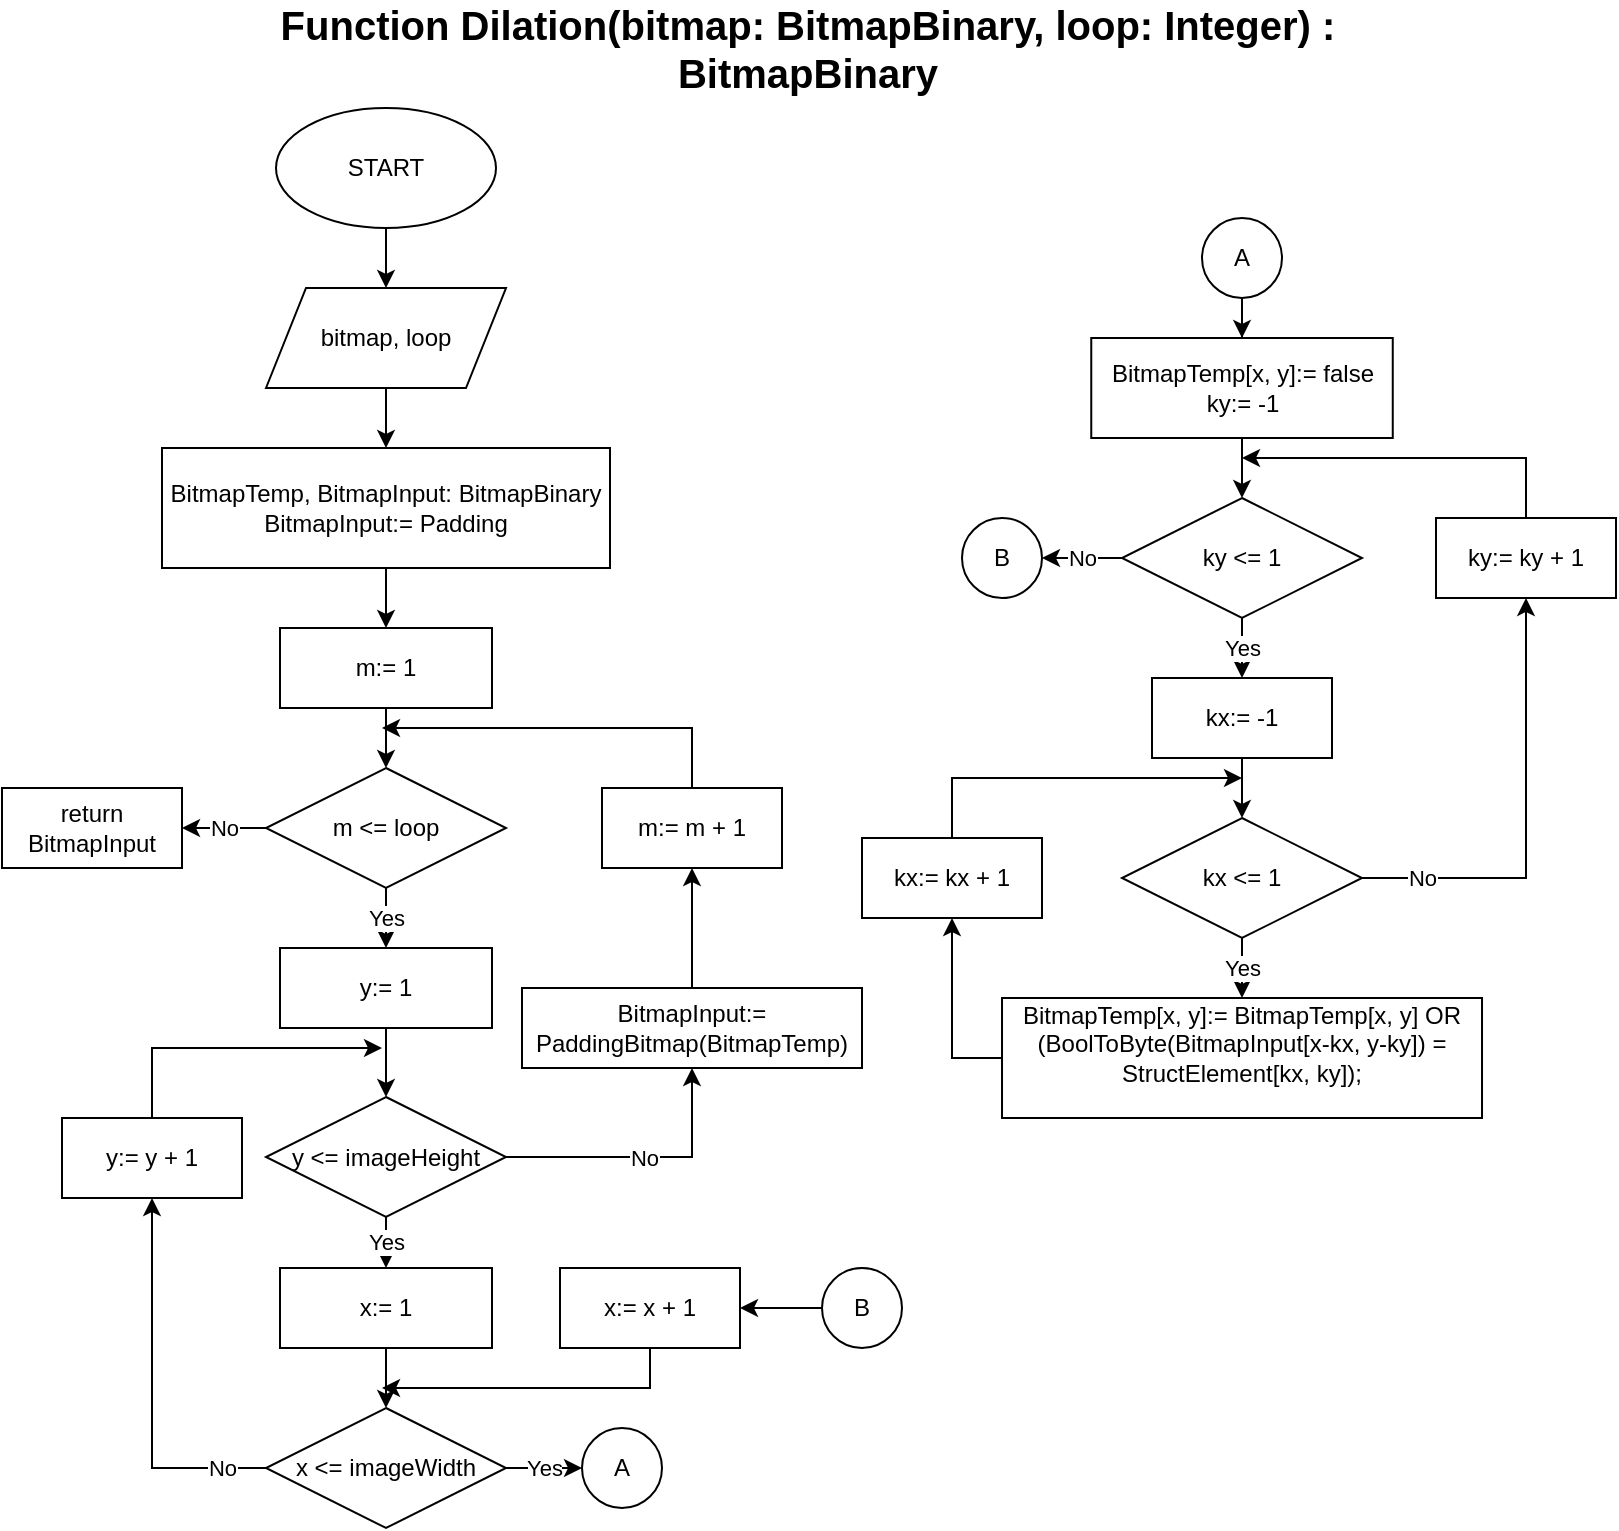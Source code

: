 <mxfile version="13.9.9" type="device"><diagram id="61ANeh-zxSnTas1GT8mI" name="Page-1"><mxGraphModel dx="1117" dy="710" grid="1" gridSize="10" guides="1" tooltips="1" connect="1" arrows="1" fold="1" page="1" pageScale="1" pageWidth="827" pageHeight="1169" math="0" shadow="0"><root><mxCell id="0"/><mxCell id="1" parent="0"/><mxCell id="askkTUw5DrgHJnmGmqhX-2" value="&lt;font style=&quot;font-size: 20px&quot;&gt;&lt;b&gt;Function Dilation(bitmap: BitmapBinary, loop: Integer) : BitmapBinary&lt;/b&gt;&lt;/font&gt;" style="text;html=1;strokeColor=none;fillColor=none;align=center;verticalAlign=middle;whiteSpace=wrap;rounded=0;" parent="1" vertex="1"><mxGeometry x="133" y="40" width="560" height="20" as="geometry"/></mxCell><mxCell id="askkTUw5DrgHJnmGmqhX-5" value="" style="edgeStyle=orthogonalEdgeStyle;rounded=0;orthogonalLoop=1;jettySize=auto;html=1;" parent="1" source="askkTUw5DrgHJnmGmqhX-3" target="askkTUw5DrgHJnmGmqhX-4" edge="1"><mxGeometry relative="1" as="geometry"/></mxCell><mxCell id="askkTUw5DrgHJnmGmqhX-3" value="START" style="ellipse;whiteSpace=wrap;html=1;" parent="1" vertex="1"><mxGeometry x="147" y="80" width="110" height="60" as="geometry"/></mxCell><mxCell id="askkTUw5DrgHJnmGmqhX-7" value="" style="edgeStyle=orthogonalEdgeStyle;rounded=0;orthogonalLoop=1;jettySize=auto;html=1;" parent="1" source="askkTUw5DrgHJnmGmqhX-4" target="askkTUw5DrgHJnmGmqhX-6" edge="1"><mxGeometry relative="1" as="geometry"/></mxCell><mxCell id="askkTUw5DrgHJnmGmqhX-4" value="bitmap, loop" style="shape=parallelogram;perimeter=parallelogramPerimeter;whiteSpace=wrap;html=1;fixedSize=1;" parent="1" vertex="1"><mxGeometry x="142" y="170" width="120" height="50" as="geometry"/></mxCell><mxCell id="askkTUw5DrgHJnmGmqhX-10" value="" style="edgeStyle=orthogonalEdgeStyle;rounded=0;orthogonalLoop=1;jettySize=auto;html=1;" parent="1" source="askkTUw5DrgHJnmGmqhX-6" target="askkTUw5DrgHJnmGmqhX-8" edge="1"><mxGeometry relative="1" as="geometry"/></mxCell><mxCell id="askkTUw5DrgHJnmGmqhX-6" value="BitmapTemp, BitmapInput: BitmapBinary&lt;br&gt;BitmapInput:= Padding" style="rounded=0;whiteSpace=wrap;html=1;" parent="1" vertex="1"><mxGeometry x="90" y="250" width="224" height="60" as="geometry"/></mxCell><mxCell id="askkTUw5DrgHJnmGmqhX-12" value="" style="edgeStyle=orthogonalEdgeStyle;rounded=0;orthogonalLoop=1;jettySize=auto;html=1;" parent="1" source="askkTUw5DrgHJnmGmqhX-8" target="askkTUw5DrgHJnmGmqhX-11" edge="1"><mxGeometry relative="1" as="geometry"/></mxCell><mxCell id="askkTUw5DrgHJnmGmqhX-8" value="m:= 1" style="rounded=0;whiteSpace=wrap;html=1;" parent="1" vertex="1"><mxGeometry x="149" y="340" width="106" height="40" as="geometry"/></mxCell><mxCell id="askkTUw5DrgHJnmGmqhX-9" style="edgeStyle=orthogonalEdgeStyle;rounded=0;orthogonalLoop=1;jettySize=auto;html=1;exitX=0.5;exitY=1;exitDx=0;exitDy=0;" parent="1" source="askkTUw5DrgHJnmGmqhX-8" target="askkTUw5DrgHJnmGmqhX-8" edge="1"><mxGeometry relative="1" as="geometry"/></mxCell><mxCell id="askkTUw5DrgHJnmGmqhX-14" value="Yes" style="edgeStyle=orthogonalEdgeStyle;rounded=0;orthogonalLoop=1;jettySize=auto;html=1;" parent="1" source="askkTUw5DrgHJnmGmqhX-11" target="askkTUw5DrgHJnmGmqhX-13" edge="1"><mxGeometry relative="1" as="geometry"/></mxCell><mxCell id="askkTUw5DrgHJnmGmqhX-30" value="No" style="edgeStyle=orthogonalEdgeStyle;rounded=0;orthogonalLoop=1;jettySize=auto;html=1;" parent="1" source="askkTUw5DrgHJnmGmqhX-11" target="askkTUw5DrgHJnmGmqhX-31" edge="1"><mxGeometry relative="1" as="geometry"><mxPoint x="100" y="440" as="targetPoint"/></mxGeometry></mxCell><mxCell id="askkTUw5DrgHJnmGmqhX-11" value="m &amp;lt;= loop" style="rhombus;whiteSpace=wrap;html=1;" parent="1" vertex="1"><mxGeometry x="142" y="410" width="120" height="60" as="geometry"/></mxCell><mxCell id="askkTUw5DrgHJnmGmqhX-16" value="" style="edgeStyle=orthogonalEdgeStyle;rounded=0;orthogonalLoop=1;jettySize=auto;html=1;" parent="1" source="askkTUw5DrgHJnmGmqhX-13" target="askkTUw5DrgHJnmGmqhX-15" edge="1"><mxGeometry relative="1" as="geometry"/></mxCell><mxCell id="askkTUw5DrgHJnmGmqhX-13" value="y:= 1" style="rounded=0;whiteSpace=wrap;html=1;" parent="1" vertex="1"><mxGeometry x="149" y="500" width="106" height="40" as="geometry"/></mxCell><mxCell id="askkTUw5DrgHJnmGmqhX-18" value="Yes" style="edgeStyle=orthogonalEdgeStyle;rounded=0;orthogonalLoop=1;jettySize=auto;html=1;" parent="1" source="askkTUw5DrgHJnmGmqhX-15" target="askkTUw5DrgHJnmGmqhX-17" edge="1"><mxGeometry relative="1" as="geometry"/></mxCell><mxCell id="askkTUw5DrgHJnmGmqhX-28" value="No" style="edgeStyle=orthogonalEdgeStyle;rounded=0;orthogonalLoop=1;jettySize=auto;html=1;entryX=0.5;entryY=1;entryDx=0;entryDy=0;" parent="1" source="askkTUw5DrgHJnmGmqhX-15" target="askkTUw5DrgHJnmGmqhX-32" edge="1"><mxGeometry relative="1" as="geometry"><mxPoint x="335" y="570" as="targetPoint"/></mxGeometry></mxCell><mxCell id="askkTUw5DrgHJnmGmqhX-15" value="y &amp;lt;= imageHeight" style="rhombus;whiteSpace=wrap;html=1;" parent="1" vertex="1"><mxGeometry x="142" y="574.5" width="120" height="60" as="geometry"/></mxCell><mxCell id="askkTUw5DrgHJnmGmqhX-20" value="" style="edgeStyle=orthogonalEdgeStyle;rounded=0;orthogonalLoop=1;jettySize=auto;html=1;" parent="1" source="askkTUw5DrgHJnmGmqhX-17" target="askkTUw5DrgHJnmGmqhX-19" edge="1"><mxGeometry relative="1" as="geometry"/></mxCell><mxCell id="askkTUw5DrgHJnmGmqhX-17" value="x:= 1" style="rounded=0;whiteSpace=wrap;html=1;" parent="1" vertex="1"><mxGeometry x="149" y="660" width="106" height="40" as="geometry"/></mxCell><mxCell id="askkTUw5DrgHJnmGmqhX-21" value="Yes" style="edgeStyle=orthogonalEdgeStyle;rounded=0;orthogonalLoop=1;jettySize=auto;html=1;entryX=0;entryY=0.5;entryDx=0;entryDy=0;" parent="1" source="askkTUw5DrgHJnmGmqhX-19" target="askkTUw5DrgHJnmGmqhX-23" edge="1"><mxGeometry relative="1" as="geometry"><mxPoint x="300" y="760" as="targetPoint"/></mxGeometry></mxCell><mxCell id="askkTUw5DrgHJnmGmqhX-24" value="No" style="edgeStyle=orthogonalEdgeStyle;rounded=0;orthogonalLoop=1;jettySize=auto;html=1;entryX=0.5;entryY=1;entryDx=0;entryDy=0;" parent="1" source="askkTUw5DrgHJnmGmqhX-19" target="askkTUw5DrgHJnmGmqhX-25" edge="1"><mxGeometry x="-0.771" relative="1" as="geometry"><mxPoint x="90" y="630" as="targetPoint"/><mxPoint as="offset"/></mxGeometry></mxCell><mxCell id="askkTUw5DrgHJnmGmqhX-19" value="x &amp;lt;= imageWidth" style="rhombus;whiteSpace=wrap;html=1;" parent="1" vertex="1"><mxGeometry x="142" y="730" width="120" height="60" as="geometry"/></mxCell><mxCell id="askkTUw5DrgHJnmGmqhX-23" value="A" style="ellipse;whiteSpace=wrap;html=1;aspect=fixed;" parent="1" vertex="1"><mxGeometry x="300" y="740" width="40" height="40" as="geometry"/></mxCell><mxCell id="askkTUw5DrgHJnmGmqhX-26" style="edgeStyle=orthogonalEdgeStyle;rounded=0;orthogonalLoop=1;jettySize=auto;html=1;" parent="1" source="askkTUw5DrgHJnmGmqhX-25" edge="1"><mxGeometry relative="1" as="geometry"><mxPoint x="200" y="550" as="targetPoint"/><Array as="points"><mxPoint x="85" y="550"/></Array></mxGeometry></mxCell><mxCell id="askkTUw5DrgHJnmGmqhX-25" value="y:= y + 1" style="rounded=0;whiteSpace=wrap;html=1;" parent="1" vertex="1"><mxGeometry x="40" y="585" width="90" height="40" as="geometry"/></mxCell><mxCell id="askkTUw5DrgHJnmGmqhX-29" style="edgeStyle=orthogonalEdgeStyle;rounded=0;orthogonalLoop=1;jettySize=auto;html=1;" parent="1" source="askkTUw5DrgHJnmGmqhX-27" edge="1"><mxGeometry relative="1" as="geometry"><mxPoint x="200" y="390" as="targetPoint"/><Array as="points"><mxPoint x="355" y="390"/></Array></mxGeometry></mxCell><mxCell id="askkTUw5DrgHJnmGmqhX-27" value="m:= m + 1" style="rounded=0;whiteSpace=wrap;html=1;" parent="1" vertex="1"><mxGeometry x="310" y="420" width="90" height="40" as="geometry"/></mxCell><mxCell id="askkTUw5DrgHJnmGmqhX-31" value="return BitmapInput" style="rounded=0;whiteSpace=wrap;html=1;" parent="1" vertex="1"><mxGeometry x="10" y="420" width="90" height="40" as="geometry"/></mxCell><mxCell id="askkTUw5DrgHJnmGmqhX-33" style="edgeStyle=orthogonalEdgeStyle;rounded=0;orthogonalLoop=1;jettySize=auto;html=1;entryX=0.5;entryY=1;entryDx=0;entryDy=0;" parent="1" source="askkTUw5DrgHJnmGmqhX-32" target="askkTUw5DrgHJnmGmqhX-27" edge="1"><mxGeometry relative="1" as="geometry"/></mxCell><mxCell id="askkTUw5DrgHJnmGmqhX-32" value="BitmapInput:= PaddingBitmap(BitmapTemp)" style="rounded=0;whiteSpace=wrap;html=1;" parent="1" vertex="1"><mxGeometry x="270" y="520" width="170" height="40" as="geometry"/></mxCell><mxCell id="askkTUw5DrgHJnmGmqhX-36" value="" style="edgeStyle=orthogonalEdgeStyle;rounded=0;orthogonalLoop=1;jettySize=auto;html=1;" parent="1" source="askkTUw5DrgHJnmGmqhX-34" target="askkTUw5DrgHJnmGmqhX-35" edge="1"><mxGeometry relative="1" as="geometry"/></mxCell><mxCell id="askkTUw5DrgHJnmGmqhX-34" value="A" style="ellipse;whiteSpace=wrap;html=1;aspect=fixed;" parent="1" vertex="1"><mxGeometry x="610" y="135" width="40" height="40" as="geometry"/></mxCell><mxCell id="askkTUw5DrgHJnmGmqhX-41" value="" style="edgeStyle=orthogonalEdgeStyle;rounded=0;orthogonalLoop=1;jettySize=auto;html=1;" parent="1" source="askkTUw5DrgHJnmGmqhX-35" target="askkTUw5DrgHJnmGmqhX-37" edge="1"><mxGeometry relative="1" as="geometry"/></mxCell><mxCell id="askkTUw5DrgHJnmGmqhX-35" value="BitmapTemp[x, y]:= false&lt;br&gt;ky:= -1" style="rounded=0;whiteSpace=wrap;html=1;" parent="1" vertex="1"><mxGeometry x="554.63" y="195" width="150.75" height="50" as="geometry"/></mxCell><mxCell id="askkTUw5DrgHJnmGmqhX-43" value="Yes" style="edgeStyle=orthogonalEdgeStyle;rounded=0;orthogonalLoop=1;jettySize=auto;html=1;" parent="1" source="askkTUw5DrgHJnmGmqhX-37" target="askkTUw5DrgHJnmGmqhX-42" edge="1"><mxGeometry relative="1" as="geometry"/></mxCell><mxCell id="askkTUw5DrgHJnmGmqhX-58" value="No" style="edgeStyle=orthogonalEdgeStyle;rounded=0;orthogonalLoop=1;jettySize=auto;html=1;entryX=1;entryY=0.5;entryDx=0;entryDy=0;" parent="1" source="askkTUw5DrgHJnmGmqhX-37" target="askkTUw5DrgHJnmGmqhX-59" edge="1"><mxGeometry relative="1" as="geometry"><mxPoint x="530" y="305" as="targetPoint"/></mxGeometry></mxCell><mxCell id="askkTUw5DrgHJnmGmqhX-37" value="ky &amp;lt;= 1" style="rhombus;whiteSpace=wrap;html=1;" parent="1" vertex="1"><mxGeometry x="570" y="275" width="120" height="60" as="geometry"/></mxCell><mxCell id="askkTUw5DrgHJnmGmqhX-45" value="" style="edgeStyle=orthogonalEdgeStyle;rounded=0;orthogonalLoop=1;jettySize=auto;html=1;" parent="1" source="askkTUw5DrgHJnmGmqhX-42" target="askkTUw5DrgHJnmGmqhX-44" edge="1"><mxGeometry relative="1" as="geometry"/></mxCell><mxCell id="askkTUw5DrgHJnmGmqhX-42" value="kx:= -1" style="rounded=0;whiteSpace=wrap;html=1;" parent="1" vertex="1"><mxGeometry x="585" y="365" width="90" height="40" as="geometry"/></mxCell><mxCell id="askkTUw5DrgHJnmGmqhX-47" value="Yes" style="edgeStyle=orthogonalEdgeStyle;rounded=0;orthogonalLoop=1;jettySize=auto;html=1;" parent="1" source="askkTUw5DrgHJnmGmqhX-44" target="askkTUw5DrgHJnmGmqhX-46" edge="1"><mxGeometry relative="1" as="geometry"/></mxCell><mxCell id="askkTUw5DrgHJnmGmqhX-56" value="No" style="edgeStyle=orthogonalEdgeStyle;rounded=0;orthogonalLoop=1;jettySize=auto;html=1;entryX=0.5;entryY=1;entryDx=0;entryDy=0;" parent="1" source="askkTUw5DrgHJnmGmqhX-44" target="askkTUw5DrgHJnmGmqhX-55" edge="1"><mxGeometry x="-0.73" relative="1" as="geometry"><mxPoint as="offset"/></mxGeometry></mxCell><mxCell id="askkTUw5DrgHJnmGmqhX-44" value="kx &amp;lt;= 1" style="rhombus;whiteSpace=wrap;html=1;" parent="1" vertex="1"><mxGeometry x="570" y="435" width="120" height="60" as="geometry"/></mxCell><mxCell id="askkTUw5DrgHJnmGmqhX-46" value="&#10;BitmapTemp[x, y]:= BitmapTemp[x, y] &lt;span class=&quot;pl-k&quot;&gt;OR&lt;/span&gt; (BoolToByte(BitmapInput[x-kx, y-ky]) = StructElement[kx, ky]);&#10;&#10;" style="whiteSpace=wrap;html=1;verticalAlign=middle;" parent="1" vertex="1"><mxGeometry x="510.01" y="525" width="240" height="60" as="geometry"/></mxCell><mxCell id="askkTUw5DrgHJnmGmqhX-52" style="edgeStyle=orthogonalEdgeStyle;rounded=0;orthogonalLoop=1;jettySize=auto;html=1;entryX=0.5;entryY=1;entryDx=0;entryDy=0;exitX=0;exitY=0.5;exitDx=0;exitDy=0;" parent="1" source="askkTUw5DrgHJnmGmqhX-46" target="askkTUw5DrgHJnmGmqhX-53" edge="1"><mxGeometry relative="1" as="geometry"><mxPoint x="470" y="485" as="targetPoint"/><mxPoint x="585.01" y="639.517" as="sourcePoint"/></mxGeometry></mxCell><mxCell id="askkTUw5DrgHJnmGmqhX-54" style="edgeStyle=orthogonalEdgeStyle;rounded=0;orthogonalLoop=1;jettySize=auto;html=1;" parent="1" source="askkTUw5DrgHJnmGmqhX-53" edge="1"><mxGeometry relative="1" as="geometry"><mxPoint x="630" y="415" as="targetPoint"/><Array as="points"><mxPoint x="485" y="415"/></Array></mxGeometry></mxCell><mxCell id="askkTUw5DrgHJnmGmqhX-53" value="kx:= kx + 1" style="rounded=0;whiteSpace=wrap;html=1;" parent="1" vertex="1"><mxGeometry x="440" y="445" width="90" height="40" as="geometry"/></mxCell><mxCell id="askkTUw5DrgHJnmGmqhX-57" style="edgeStyle=orthogonalEdgeStyle;rounded=0;orthogonalLoop=1;jettySize=auto;html=1;" parent="1" source="askkTUw5DrgHJnmGmqhX-55" edge="1"><mxGeometry relative="1" as="geometry"><mxPoint x="630" y="255" as="targetPoint"/><Array as="points"><mxPoint x="772" y="255"/></Array></mxGeometry></mxCell><mxCell id="askkTUw5DrgHJnmGmqhX-55" value="ky:= ky + 1" style="rounded=0;whiteSpace=wrap;html=1;" parent="1" vertex="1"><mxGeometry x="727" y="285" width="90" height="40" as="geometry"/></mxCell><mxCell id="askkTUw5DrgHJnmGmqhX-59" value="B" style="ellipse;whiteSpace=wrap;html=1;aspect=fixed;" parent="1" vertex="1"><mxGeometry x="490" y="285" width="40" height="40" as="geometry"/></mxCell><mxCell id="askkTUw5DrgHJnmGmqhX-62" value="" style="edgeStyle=orthogonalEdgeStyle;rounded=0;orthogonalLoop=1;jettySize=auto;html=1;" parent="1" source="askkTUw5DrgHJnmGmqhX-60" target="askkTUw5DrgHJnmGmqhX-61" edge="1"><mxGeometry relative="1" as="geometry"/></mxCell><mxCell id="askkTUw5DrgHJnmGmqhX-60" value="B" style="ellipse;whiteSpace=wrap;html=1;aspect=fixed;" parent="1" vertex="1"><mxGeometry x="420" y="660" width="40" height="40" as="geometry"/></mxCell><mxCell id="askkTUw5DrgHJnmGmqhX-63" style="edgeStyle=orthogonalEdgeStyle;rounded=0;orthogonalLoop=1;jettySize=auto;html=1;" parent="1" source="askkTUw5DrgHJnmGmqhX-61" edge="1"><mxGeometry relative="1" as="geometry"><mxPoint x="200" y="720" as="targetPoint"/><Array as="points"><mxPoint x="334" y="720"/></Array></mxGeometry></mxCell><mxCell id="askkTUw5DrgHJnmGmqhX-61" value="x:= x + 1" style="rounded=0;whiteSpace=wrap;html=1;" parent="1" vertex="1"><mxGeometry x="289" y="660" width="90" height="40" as="geometry"/></mxCell></root></mxGraphModel></diagram></mxfile>